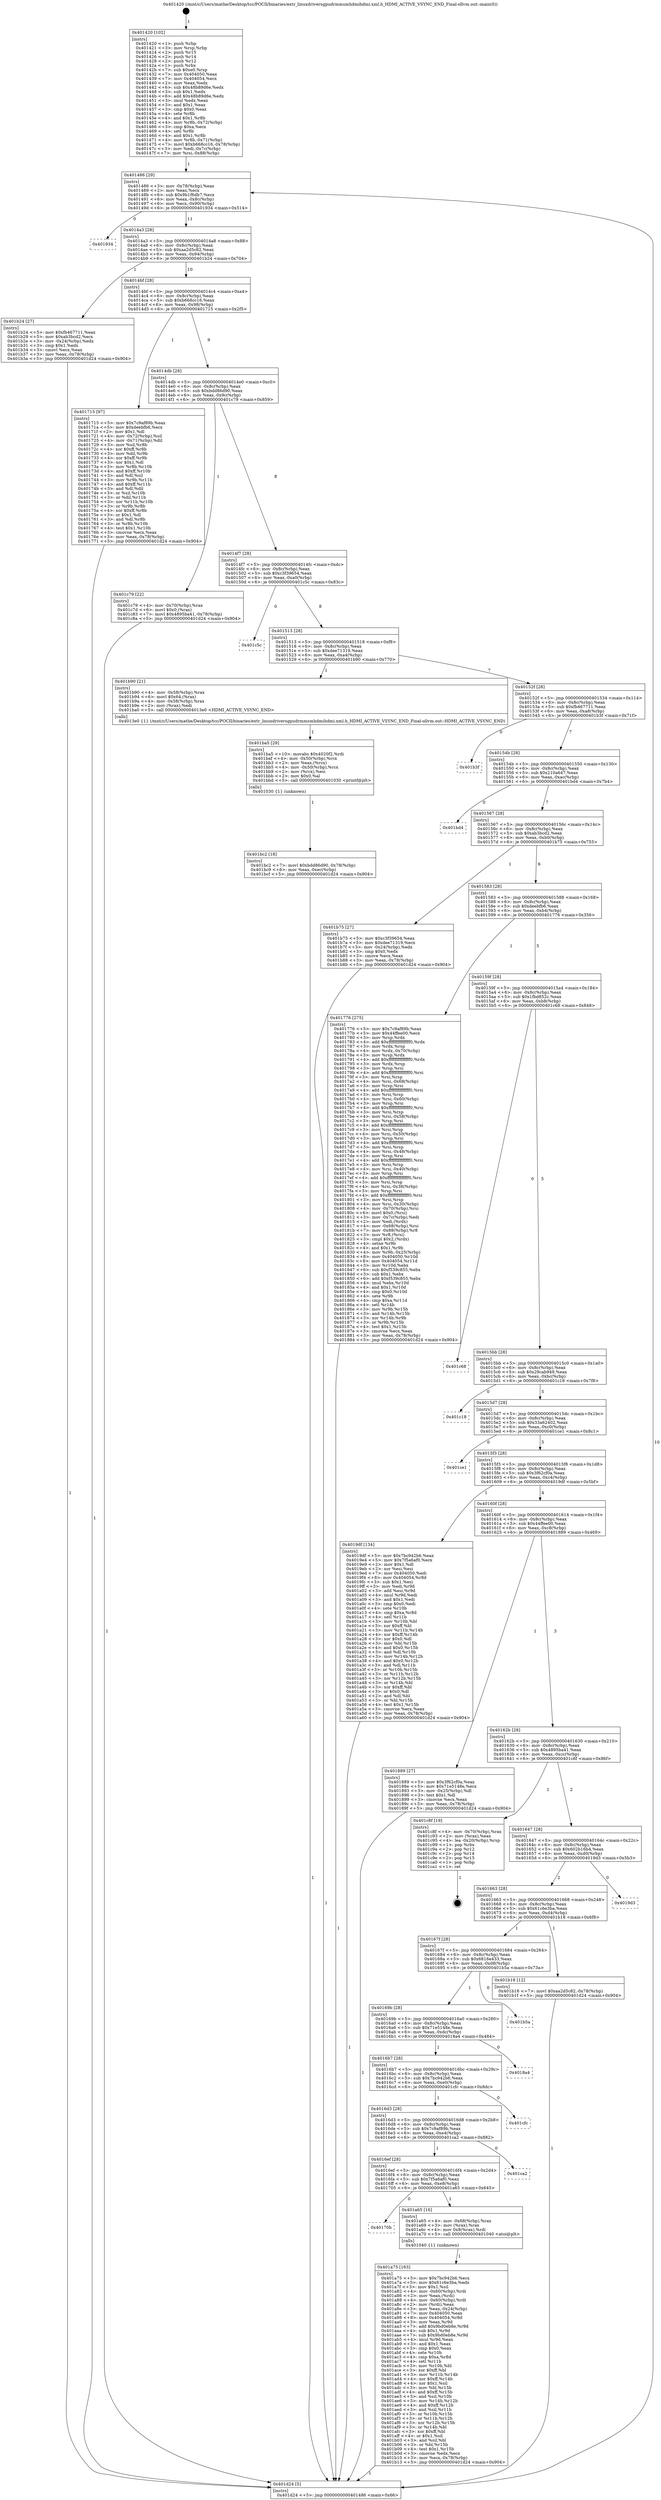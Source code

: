 digraph "0x401420" {
  label = "0x401420 (/mnt/c/Users/mathe/Desktop/tcc/POCII/binaries/extr_linuxdriversgpudrmmsmhdmihdmi.xml.h_HDMI_ACTIVE_VSYNC_END_Final-ollvm.out::main(0))"
  labelloc = "t"
  node[shape=record]

  Entry [label="",width=0.3,height=0.3,shape=circle,fillcolor=black,style=filled]
  "0x401486" [label="{
     0x401486 [29]\l
     | [instrs]\l
     &nbsp;&nbsp;0x401486 \<+3\>: mov -0x78(%rbp),%eax\l
     &nbsp;&nbsp;0x401489 \<+2\>: mov %eax,%ecx\l
     &nbsp;&nbsp;0x40148b \<+6\>: sub $0x9b1f6db7,%ecx\l
     &nbsp;&nbsp;0x401491 \<+6\>: mov %eax,-0x8c(%rbp)\l
     &nbsp;&nbsp;0x401497 \<+6\>: mov %ecx,-0x90(%rbp)\l
     &nbsp;&nbsp;0x40149d \<+6\>: je 0000000000401934 \<main+0x514\>\l
  }"]
  "0x401934" [label="{
     0x401934\l
  }", style=dashed]
  "0x4014a3" [label="{
     0x4014a3 [28]\l
     | [instrs]\l
     &nbsp;&nbsp;0x4014a3 \<+5\>: jmp 00000000004014a8 \<main+0x88\>\l
     &nbsp;&nbsp;0x4014a8 \<+6\>: mov -0x8c(%rbp),%eax\l
     &nbsp;&nbsp;0x4014ae \<+5\>: sub $0xaa2d5c82,%eax\l
     &nbsp;&nbsp;0x4014b3 \<+6\>: mov %eax,-0x94(%rbp)\l
     &nbsp;&nbsp;0x4014b9 \<+6\>: je 0000000000401b24 \<main+0x704\>\l
  }"]
  Exit [label="",width=0.3,height=0.3,shape=circle,fillcolor=black,style=filled,peripheries=2]
  "0x401b24" [label="{
     0x401b24 [27]\l
     | [instrs]\l
     &nbsp;&nbsp;0x401b24 \<+5\>: mov $0xfb467711,%eax\l
     &nbsp;&nbsp;0x401b29 \<+5\>: mov $0xab3bcd2,%ecx\l
     &nbsp;&nbsp;0x401b2e \<+3\>: mov -0x24(%rbp),%edx\l
     &nbsp;&nbsp;0x401b31 \<+3\>: cmp $0x1,%edx\l
     &nbsp;&nbsp;0x401b34 \<+3\>: cmovl %ecx,%eax\l
     &nbsp;&nbsp;0x401b37 \<+3\>: mov %eax,-0x78(%rbp)\l
     &nbsp;&nbsp;0x401b3a \<+5\>: jmp 0000000000401d24 \<main+0x904\>\l
  }"]
  "0x4014bf" [label="{
     0x4014bf [28]\l
     | [instrs]\l
     &nbsp;&nbsp;0x4014bf \<+5\>: jmp 00000000004014c4 \<main+0xa4\>\l
     &nbsp;&nbsp;0x4014c4 \<+6\>: mov -0x8c(%rbp),%eax\l
     &nbsp;&nbsp;0x4014ca \<+5\>: sub $0xb668cc16,%eax\l
     &nbsp;&nbsp;0x4014cf \<+6\>: mov %eax,-0x98(%rbp)\l
     &nbsp;&nbsp;0x4014d5 \<+6\>: je 0000000000401715 \<main+0x2f5\>\l
  }"]
  "0x401bc2" [label="{
     0x401bc2 [18]\l
     | [instrs]\l
     &nbsp;&nbsp;0x401bc2 \<+7\>: movl $0xbdd86d90,-0x78(%rbp)\l
     &nbsp;&nbsp;0x401bc9 \<+6\>: mov %eax,-0xec(%rbp)\l
     &nbsp;&nbsp;0x401bcf \<+5\>: jmp 0000000000401d24 \<main+0x904\>\l
  }"]
  "0x401715" [label="{
     0x401715 [97]\l
     | [instrs]\l
     &nbsp;&nbsp;0x401715 \<+5\>: mov $0x7c9af89b,%eax\l
     &nbsp;&nbsp;0x40171a \<+5\>: mov $0xdeebfb6,%ecx\l
     &nbsp;&nbsp;0x40171f \<+2\>: mov $0x1,%dl\l
     &nbsp;&nbsp;0x401721 \<+4\>: mov -0x72(%rbp),%sil\l
     &nbsp;&nbsp;0x401725 \<+4\>: mov -0x71(%rbp),%dil\l
     &nbsp;&nbsp;0x401729 \<+3\>: mov %sil,%r8b\l
     &nbsp;&nbsp;0x40172c \<+4\>: xor $0xff,%r8b\l
     &nbsp;&nbsp;0x401730 \<+3\>: mov %dil,%r9b\l
     &nbsp;&nbsp;0x401733 \<+4\>: xor $0xff,%r9b\l
     &nbsp;&nbsp;0x401737 \<+3\>: xor $0x1,%dl\l
     &nbsp;&nbsp;0x40173a \<+3\>: mov %r8b,%r10b\l
     &nbsp;&nbsp;0x40173d \<+4\>: and $0xff,%r10b\l
     &nbsp;&nbsp;0x401741 \<+3\>: and %dl,%sil\l
     &nbsp;&nbsp;0x401744 \<+3\>: mov %r9b,%r11b\l
     &nbsp;&nbsp;0x401747 \<+4\>: and $0xff,%r11b\l
     &nbsp;&nbsp;0x40174b \<+3\>: and %dl,%dil\l
     &nbsp;&nbsp;0x40174e \<+3\>: or %sil,%r10b\l
     &nbsp;&nbsp;0x401751 \<+3\>: or %dil,%r11b\l
     &nbsp;&nbsp;0x401754 \<+3\>: xor %r11b,%r10b\l
     &nbsp;&nbsp;0x401757 \<+3\>: or %r9b,%r8b\l
     &nbsp;&nbsp;0x40175a \<+4\>: xor $0xff,%r8b\l
     &nbsp;&nbsp;0x40175e \<+3\>: or $0x1,%dl\l
     &nbsp;&nbsp;0x401761 \<+3\>: and %dl,%r8b\l
     &nbsp;&nbsp;0x401764 \<+3\>: or %r8b,%r10b\l
     &nbsp;&nbsp;0x401767 \<+4\>: test $0x1,%r10b\l
     &nbsp;&nbsp;0x40176b \<+3\>: cmovne %ecx,%eax\l
     &nbsp;&nbsp;0x40176e \<+3\>: mov %eax,-0x78(%rbp)\l
     &nbsp;&nbsp;0x401771 \<+5\>: jmp 0000000000401d24 \<main+0x904\>\l
  }"]
  "0x4014db" [label="{
     0x4014db [28]\l
     | [instrs]\l
     &nbsp;&nbsp;0x4014db \<+5\>: jmp 00000000004014e0 \<main+0xc0\>\l
     &nbsp;&nbsp;0x4014e0 \<+6\>: mov -0x8c(%rbp),%eax\l
     &nbsp;&nbsp;0x4014e6 \<+5\>: sub $0xbdd86d90,%eax\l
     &nbsp;&nbsp;0x4014eb \<+6\>: mov %eax,-0x9c(%rbp)\l
     &nbsp;&nbsp;0x4014f1 \<+6\>: je 0000000000401c79 \<main+0x859\>\l
  }"]
  "0x401d24" [label="{
     0x401d24 [5]\l
     | [instrs]\l
     &nbsp;&nbsp;0x401d24 \<+5\>: jmp 0000000000401486 \<main+0x66\>\l
  }"]
  "0x401420" [label="{
     0x401420 [102]\l
     | [instrs]\l
     &nbsp;&nbsp;0x401420 \<+1\>: push %rbp\l
     &nbsp;&nbsp;0x401421 \<+3\>: mov %rsp,%rbp\l
     &nbsp;&nbsp;0x401424 \<+2\>: push %r15\l
     &nbsp;&nbsp;0x401426 \<+2\>: push %r14\l
     &nbsp;&nbsp;0x401428 \<+2\>: push %r12\l
     &nbsp;&nbsp;0x40142a \<+1\>: push %rbx\l
     &nbsp;&nbsp;0x40142b \<+7\>: sub $0xe0,%rsp\l
     &nbsp;&nbsp;0x401432 \<+7\>: mov 0x404050,%eax\l
     &nbsp;&nbsp;0x401439 \<+7\>: mov 0x404054,%ecx\l
     &nbsp;&nbsp;0x401440 \<+2\>: mov %eax,%edx\l
     &nbsp;&nbsp;0x401442 \<+6\>: sub $0x48b89d6e,%edx\l
     &nbsp;&nbsp;0x401448 \<+3\>: sub $0x1,%edx\l
     &nbsp;&nbsp;0x40144b \<+6\>: add $0x48b89d6e,%edx\l
     &nbsp;&nbsp;0x401451 \<+3\>: imul %edx,%eax\l
     &nbsp;&nbsp;0x401454 \<+3\>: and $0x1,%eax\l
     &nbsp;&nbsp;0x401457 \<+3\>: cmp $0x0,%eax\l
     &nbsp;&nbsp;0x40145a \<+4\>: sete %r8b\l
     &nbsp;&nbsp;0x40145e \<+4\>: and $0x1,%r8b\l
     &nbsp;&nbsp;0x401462 \<+4\>: mov %r8b,-0x72(%rbp)\l
     &nbsp;&nbsp;0x401466 \<+3\>: cmp $0xa,%ecx\l
     &nbsp;&nbsp;0x401469 \<+4\>: setl %r8b\l
     &nbsp;&nbsp;0x40146d \<+4\>: and $0x1,%r8b\l
     &nbsp;&nbsp;0x401471 \<+4\>: mov %r8b,-0x71(%rbp)\l
     &nbsp;&nbsp;0x401475 \<+7\>: movl $0xb668cc16,-0x78(%rbp)\l
     &nbsp;&nbsp;0x40147c \<+3\>: mov %edi,-0x7c(%rbp)\l
     &nbsp;&nbsp;0x40147f \<+7\>: mov %rsi,-0x88(%rbp)\l
  }"]
  "0x401ba5" [label="{
     0x401ba5 [29]\l
     | [instrs]\l
     &nbsp;&nbsp;0x401ba5 \<+10\>: movabs $0x4020f2,%rdi\l
     &nbsp;&nbsp;0x401baf \<+4\>: mov -0x50(%rbp),%rcx\l
     &nbsp;&nbsp;0x401bb3 \<+2\>: mov %eax,(%rcx)\l
     &nbsp;&nbsp;0x401bb5 \<+4\>: mov -0x50(%rbp),%rcx\l
     &nbsp;&nbsp;0x401bb9 \<+2\>: mov (%rcx),%esi\l
     &nbsp;&nbsp;0x401bbb \<+2\>: mov $0x0,%al\l
     &nbsp;&nbsp;0x401bbd \<+5\>: call 0000000000401030 \<printf@plt\>\l
     | [calls]\l
     &nbsp;&nbsp;0x401030 \{1\} (unknown)\l
  }"]
  "0x401c79" [label="{
     0x401c79 [22]\l
     | [instrs]\l
     &nbsp;&nbsp;0x401c79 \<+4\>: mov -0x70(%rbp),%rax\l
     &nbsp;&nbsp;0x401c7d \<+6\>: movl $0x0,(%rax)\l
     &nbsp;&nbsp;0x401c83 \<+7\>: movl $0x4895ba41,-0x78(%rbp)\l
     &nbsp;&nbsp;0x401c8a \<+5\>: jmp 0000000000401d24 \<main+0x904\>\l
  }"]
  "0x4014f7" [label="{
     0x4014f7 [28]\l
     | [instrs]\l
     &nbsp;&nbsp;0x4014f7 \<+5\>: jmp 00000000004014fc \<main+0xdc\>\l
     &nbsp;&nbsp;0x4014fc \<+6\>: mov -0x8c(%rbp),%eax\l
     &nbsp;&nbsp;0x401502 \<+5\>: sub $0xc3f39654,%eax\l
     &nbsp;&nbsp;0x401507 \<+6\>: mov %eax,-0xa0(%rbp)\l
     &nbsp;&nbsp;0x40150d \<+6\>: je 0000000000401c5c \<main+0x83c\>\l
  }"]
  "0x401a75" [label="{
     0x401a75 [163]\l
     | [instrs]\l
     &nbsp;&nbsp;0x401a75 \<+5\>: mov $0x7bc942b6,%ecx\l
     &nbsp;&nbsp;0x401a7a \<+5\>: mov $0x61c6e3ba,%edx\l
     &nbsp;&nbsp;0x401a7f \<+3\>: mov $0x1,%sil\l
     &nbsp;&nbsp;0x401a82 \<+4\>: mov -0x60(%rbp),%rdi\l
     &nbsp;&nbsp;0x401a86 \<+2\>: mov %eax,(%rdi)\l
     &nbsp;&nbsp;0x401a88 \<+4\>: mov -0x60(%rbp),%rdi\l
     &nbsp;&nbsp;0x401a8c \<+2\>: mov (%rdi),%eax\l
     &nbsp;&nbsp;0x401a8e \<+3\>: mov %eax,-0x24(%rbp)\l
     &nbsp;&nbsp;0x401a91 \<+7\>: mov 0x404050,%eax\l
     &nbsp;&nbsp;0x401a98 \<+8\>: mov 0x404054,%r8d\l
     &nbsp;&nbsp;0x401aa0 \<+3\>: mov %eax,%r9d\l
     &nbsp;&nbsp;0x401aa3 \<+7\>: add $0x9bd0eb8e,%r9d\l
     &nbsp;&nbsp;0x401aaa \<+4\>: sub $0x1,%r9d\l
     &nbsp;&nbsp;0x401aae \<+7\>: sub $0x9bd0eb8e,%r9d\l
     &nbsp;&nbsp;0x401ab5 \<+4\>: imul %r9d,%eax\l
     &nbsp;&nbsp;0x401ab9 \<+3\>: and $0x1,%eax\l
     &nbsp;&nbsp;0x401abc \<+3\>: cmp $0x0,%eax\l
     &nbsp;&nbsp;0x401abf \<+4\>: sete %r10b\l
     &nbsp;&nbsp;0x401ac3 \<+4\>: cmp $0xa,%r8d\l
     &nbsp;&nbsp;0x401ac7 \<+4\>: setl %r11b\l
     &nbsp;&nbsp;0x401acb \<+3\>: mov %r10b,%bl\l
     &nbsp;&nbsp;0x401ace \<+3\>: xor $0xff,%bl\l
     &nbsp;&nbsp;0x401ad1 \<+3\>: mov %r11b,%r14b\l
     &nbsp;&nbsp;0x401ad4 \<+4\>: xor $0xff,%r14b\l
     &nbsp;&nbsp;0x401ad8 \<+4\>: xor $0x1,%sil\l
     &nbsp;&nbsp;0x401adc \<+3\>: mov %bl,%r15b\l
     &nbsp;&nbsp;0x401adf \<+4\>: and $0xff,%r15b\l
     &nbsp;&nbsp;0x401ae3 \<+3\>: and %sil,%r10b\l
     &nbsp;&nbsp;0x401ae6 \<+3\>: mov %r14b,%r12b\l
     &nbsp;&nbsp;0x401ae9 \<+4\>: and $0xff,%r12b\l
     &nbsp;&nbsp;0x401aed \<+3\>: and %sil,%r11b\l
     &nbsp;&nbsp;0x401af0 \<+3\>: or %r10b,%r15b\l
     &nbsp;&nbsp;0x401af3 \<+3\>: or %r11b,%r12b\l
     &nbsp;&nbsp;0x401af6 \<+3\>: xor %r12b,%r15b\l
     &nbsp;&nbsp;0x401af9 \<+3\>: or %r14b,%bl\l
     &nbsp;&nbsp;0x401afc \<+3\>: xor $0xff,%bl\l
     &nbsp;&nbsp;0x401aff \<+4\>: or $0x1,%sil\l
     &nbsp;&nbsp;0x401b03 \<+3\>: and %sil,%bl\l
     &nbsp;&nbsp;0x401b06 \<+3\>: or %bl,%r15b\l
     &nbsp;&nbsp;0x401b09 \<+4\>: test $0x1,%r15b\l
     &nbsp;&nbsp;0x401b0d \<+3\>: cmovne %edx,%ecx\l
     &nbsp;&nbsp;0x401b10 \<+3\>: mov %ecx,-0x78(%rbp)\l
     &nbsp;&nbsp;0x401b13 \<+5\>: jmp 0000000000401d24 \<main+0x904\>\l
  }"]
  "0x401c5c" [label="{
     0x401c5c\l
  }", style=dashed]
  "0x401513" [label="{
     0x401513 [28]\l
     | [instrs]\l
     &nbsp;&nbsp;0x401513 \<+5\>: jmp 0000000000401518 \<main+0xf8\>\l
     &nbsp;&nbsp;0x401518 \<+6\>: mov -0x8c(%rbp),%eax\l
     &nbsp;&nbsp;0x40151e \<+5\>: sub $0xdee71319,%eax\l
     &nbsp;&nbsp;0x401523 \<+6\>: mov %eax,-0xa4(%rbp)\l
     &nbsp;&nbsp;0x401529 \<+6\>: je 0000000000401b90 \<main+0x770\>\l
  }"]
  "0x40170b" [label="{
     0x40170b\l
  }", style=dashed]
  "0x401b90" [label="{
     0x401b90 [21]\l
     | [instrs]\l
     &nbsp;&nbsp;0x401b90 \<+4\>: mov -0x58(%rbp),%rax\l
     &nbsp;&nbsp;0x401b94 \<+6\>: movl $0x64,(%rax)\l
     &nbsp;&nbsp;0x401b9a \<+4\>: mov -0x58(%rbp),%rax\l
     &nbsp;&nbsp;0x401b9e \<+2\>: mov (%rax),%edi\l
     &nbsp;&nbsp;0x401ba0 \<+5\>: call 00000000004013e0 \<HDMI_ACTIVE_VSYNC_END\>\l
     | [calls]\l
     &nbsp;&nbsp;0x4013e0 \{1\} (/mnt/c/Users/mathe/Desktop/tcc/POCII/binaries/extr_linuxdriversgpudrmmsmhdmihdmi.xml.h_HDMI_ACTIVE_VSYNC_END_Final-ollvm.out::HDMI_ACTIVE_VSYNC_END)\l
  }"]
  "0x40152f" [label="{
     0x40152f [28]\l
     | [instrs]\l
     &nbsp;&nbsp;0x40152f \<+5\>: jmp 0000000000401534 \<main+0x114\>\l
     &nbsp;&nbsp;0x401534 \<+6\>: mov -0x8c(%rbp),%eax\l
     &nbsp;&nbsp;0x40153a \<+5\>: sub $0xfb467711,%eax\l
     &nbsp;&nbsp;0x40153f \<+6\>: mov %eax,-0xa8(%rbp)\l
     &nbsp;&nbsp;0x401545 \<+6\>: je 0000000000401b3f \<main+0x71f\>\l
  }"]
  "0x401a65" [label="{
     0x401a65 [16]\l
     | [instrs]\l
     &nbsp;&nbsp;0x401a65 \<+4\>: mov -0x68(%rbp),%rax\l
     &nbsp;&nbsp;0x401a69 \<+3\>: mov (%rax),%rax\l
     &nbsp;&nbsp;0x401a6c \<+4\>: mov 0x8(%rax),%rdi\l
     &nbsp;&nbsp;0x401a70 \<+5\>: call 0000000000401040 \<atoi@plt\>\l
     | [calls]\l
     &nbsp;&nbsp;0x401040 \{1\} (unknown)\l
  }"]
  "0x401b3f" [label="{
     0x401b3f\l
  }", style=dashed]
  "0x40154b" [label="{
     0x40154b [28]\l
     | [instrs]\l
     &nbsp;&nbsp;0x40154b \<+5\>: jmp 0000000000401550 \<main+0x130\>\l
     &nbsp;&nbsp;0x401550 \<+6\>: mov -0x8c(%rbp),%eax\l
     &nbsp;&nbsp;0x401556 \<+5\>: sub $0x210a647,%eax\l
     &nbsp;&nbsp;0x40155b \<+6\>: mov %eax,-0xac(%rbp)\l
     &nbsp;&nbsp;0x401561 \<+6\>: je 0000000000401bd4 \<main+0x7b4\>\l
  }"]
  "0x4016ef" [label="{
     0x4016ef [28]\l
     | [instrs]\l
     &nbsp;&nbsp;0x4016ef \<+5\>: jmp 00000000004016f4 \<main+0x2d4\>\l
     &nbsp;&nbsp;0x4016f4 \<+6\>: mov -0x8c(%rbp),%eax\l
     &nbsp;&nbsp;0x4016fa \<+5\>: sub $0x7f5a6af0,%eax\l
     &nbsp;&nbsp;0x4016ff \<+6\>: mov %eax,-0xe8(%rbp)\l
     &nbsp;&nbsp;0x401705 \<+6\>: je 0000000000401a65 \<main+0x645\>\l
  }"]
  "0x401bd4" [label="{
     0x401bd4\l
  }", style=dashed]
  "0x401567" [label="{
     0x401567 [28]\l
     | [instrs]\l
     &nbsp;&nbsp;0x401567 \<+5\>: jmp 000000000040156c \<main+0x14c\>\l
     &nbsp;&nbsp;0x40156c \<+6\>: mov -0x8c(%rbp),%eax\l
     &nbsp;&nbsp;0x401572 \<+5\>: sub $0xab3bcd2,%eax\l
     &nbsp;&nbsp;0x401577 \<+6\>: mov %eax,-0xb0(%rbp)\l
     &nbsp;&nbsp;0x40157d \<+6\>: je 0000000000401b75 \<main+0x755\>\l
  }"]
  "0x401ca2" [label="{
     0x401ca2\l
  }", style=dashed]
  "0x401b75" [label="{
     0x401b75 [27]\l
     | [instrs]\l
     &nbsp;&nbsp;0x401b75 \<+5\>: mov $0xc3f39654,%eax\l
     &nbsp;&nbsp;0x401b7a \<+5\>: mov $0xdee71319,%ecx\l
     &nbsp;&nbsp;0x401b7f \<+3\>: mov -0x24(%rbp),%edx\l
     &nbsp;&nbsp;0x401b82 \<+3\>: cmp $0x0,%edx\l
     &nbsp;&nbsp;0x401b85 \<+3\>: cmove %ecx,%eax\l
     &nbsp;&nbsp;0x401b88 \<+3\>: mov %eax,-0x78(%rbp)\l
     &nbsp;&nbsp;0x401b8b \<+5\>: jmp 0000000000401d24 \<main+0x904\>\l
  }"]
  "0x401583" [label="{
     0x401583 [28]\l
     | [instrs]\l
     &nbsp;&nbsp;0x401583 \<+5\>: jmp 0000000000401588 \<main+0x168\>\l
     &nbsp;&nbsp;0x401588 \<+6\>: mov -0x8c(%rbp),%eax\l
     &nbsp;&nbsp;0x40158e \<+5\>: sub $0xdeebfb6,%eax\l
     &nbsp;&nbsp;0x401593 \<+6\>: mov %eax,-0xb4(%rbp)\l
     &nbsp;&nbsp;0x401599 \<+6\>: je 0000000000401776 \<main+0x356\>\l
  }"]
  "0x4016d3" [label="{
     0x4016d3 [28]\l
     | [instrs]\l
     &nbsp;&nbsp;0x4016d3 \<+5\>: jmp 00000000004016d8 \<main+0x2b8\>\l
     &nbsp;&nbsp;0x4016d8 \<+6\>: mov -0x8c(%rbp),%eax\l
     &nbsp;&nbsp;0x4016de \<+5\>: sub $0x7c9af89b,%eax\l
     &nbsp;&nbsp;0x4016e3 \<+6\>: mov %eax,-0xe4(%rbp)\l
     &nbsp;&nbsp;0x4016e9 \<+6\>: je 0000000000401ca2 \<main+0x882\>\l
  }"]
  "0x401776" [label="{
     0x401776 [275]\l
     | [instrs]\l
     &nbsp;&nbsp;0x401776 \<+5\>: mov $0x7c9af89b,%eax\l
     &nbsp;&nbsp;0x40177b \<+5\>: mov $0x44ffee00,%ecx\l
     &nbsp;&nbsp;0x401780 \<+3\>: mov %rsp,%rdx\l
     &nbsp;&nbsp;0x401783 \<+4\>: add $0xfffffffffffffff0,%rdx\l
     &nbsp;&nbsp;0x401787 \<+3\>: mov %rdx,%rsp\l
     &nbsp;&nbsp;0x40178a \<+4\>: mov %rdx,-0x70(%rbp)\l
     &nbsp;&nbsp;0x40178e \<+3\>: mov %rsp,%rdx\l
     &nbsp;&nbsp;0x401791 \<+4\>: add $0xfffffffffffffff0,%rdx\l
     &nbsp;&nbsp;0x401795 \<+3\>: mov %rdx,%rsp\l
     &nbsp;&nbsp;0x401798 \<+3\>: mov %rsp,%rsi\l
     &nbsp;&nbsp;0x40179b \<+4\>: add $0xfffffffffffffff0,%rsi\l
     &nbsp;&nbsp;0x40179f \<+3\>: mov %rsi,%rsp\l
     &nbsp;&nbsp;0x4017a2 \<+4\>: mov %rsi,-0x68(%rbp)\l
     &nbsp;&nbsp;0x4017a6 \<+3\>: mov %rsp,%rsi\l
     &nbsp;&nbsp;0x4017a9 \<+4\>: add $0xfffffffffffffff0,%rsi\l
     &nbsp;&nbsp;0x4017ad \<+3\>: mov %rsi,%rsp\l
     &nbsp;&nbsp;0x4017b0 \<+4\>: mov %rsi,-0x60(%rbp)\l
     &nbsp;&nbsp;0x4017b4 \<+3\>: mov %rsp,%rsi\l
     &nbsp;&nbsp;0x4017b7 \<+4\>: add $0xfffffffffffffff0,%rsi\l
     &nbsp;&nbsp;0x4017bb \<+3\>: mov %rsi,%rsp\l
     &nbsp;&nbsp;0x4017be \<+4\>: mov %rsi,-0x58(%rbp)\l
     &nbsp;&nbsp;0x4017c2 \<+3\>: mov %rsp,%rsi\l
     &nbsp;&nbsp;0x4017c5 \<+4\>: add $0xfffffffffffffff0,%rsi\l
     &nbsp;&nbsp;0x4017c9 \<+3\>: mov %rsi,%rsp\l
     &nbsp;&nbsp;0x4017cc \<+4\>: mov %rsi,-0x50(%rbp)\l
     &nbsp;&nbsp;0x4017d0 \<+3\>: mov %rsp,%rsi\l
     &nbsp;&nbsp;0x4017d3 \<+4\>: add $0xfffffffffffffff0,%rsi\l
     &nbsp;&nbsp;0x4017d7 \<+3\>: mov %rsi,%rsp\l
     &nbsp;&nbsp;0x4017da \<+4\>: mov %rsi,-0x48(%rbp)\l
     &nbsp;&nbsp;0x4017de \<+3\>: mov %rsp,%rsi\l
     &nbsp;&nbsp;0x4017e1 \<+4\>: add $0xfffffffffffffff0,%rsi\l
     &nbsp;&nbsp;0x4017e5 \<+3\>: mov %rsi,%rsp\l
     &nbsp;&nbsp;0x4017e8 \<+4\>: mov %rsi,-0x40(%rbp)\l
     &nbsp;&nbsp;0x4017ec \<+3\>: mov %rsp,%rsi\l
     &nbsp;&nbsp;0x4017ef \<+4\>: add $0xfffffffffffffff0,%rsi\l
     &nbsp;&nbsp;0x4017f3 \<+3\>: mov %rsi,%rsp\l
     &nbsp;&nbsp;0x4017f6 \<+4\>: mov %rsi,-0x38(%rbp)\l
     &nbsp;&nbsp;0x4017fa \<+3\>: mov %rsp,%rsi\l
     &nbsp;&nbsp;0x4017fd \<+4\>: add $0xfffffffffffffff0,%rsi\l
     &nbsp;&nbsp;0x401801 \<+3\>: mov %rsi,%rsp\l
     &nbsp;&nbsp;0x401804 \<+4\>: mov %rsi,-0x30(%rbp)\l
     &nbsp;&nbsp;0x401808 \<+4\>: mov -0x70(%rbp),%rsi\l
     &nbsp;&nbsp;0x40180c \<+6\>: movl $0x0,(%rsi)\l
     &nbsp;&nbsp;0x401812 \<+3\>: mov -0x7c(%rbp),%edi\l
     &nbsp;&nbsp;0x401815 \<+2\>: mov %edi,(%rdx)\l
     &nbsp;&nbsp;0x401817 \<+4\>: mov -0x68(%rbp),%rsi\l
     &nbsp;&nbsp;0x40181b \<+7\>: mov -0x88(%rbp),%r8\l
     &nbsp;&nbsp;0x401822 \<+3\>: mov %r8,(%rsi)\l
     &nbsp;&nbsp;0x401825 \<+3\>: cmpl $0x2,(%rdx)\l
     &nbsp;&nbsp;0x401828 \<+4\>: setne %r9b\l
     &nbsp;&nbsp;0x40182c \<+4\>: and $0x1,%r9b\l
     &nbsp;&nbsp;0x401830 \<+4\>: mov %r9b,-0x25(%rbp)\l
     &nbsp;&nbsp;0x401834 \<+8\>: mov 0x404050,%r10d\l
     &nbsp;&nbsp;0x40183c \<+8\>: mov 0x404054,%r11d\l
     &nbsp;&nbsp;0x401844 \<+3\>: mov %r10d,%ebx\l
     &nbsp;&nbsp;0x401847 \<+6\>: sub $0xf539c855,%ebx\l
     &nbsp;&nbsp;0x40184d \<+3\>: sub $0x1,%ebx\l
     &nbsp;&nbsp;0x401850 \<+6\>: add $0xf539c855,%ebx\l
     &nbsp;&nbsp;0x401856 \<+4\>: imul %ebx,%r10d\l
     &nbsp;&nbsp;0x40185a \<+4\>: and $0x1,%r10d\l
     &nbsp;&nbsp;0x40185e \<+4\>: cmp $0x0,%r10d\l
     &nbsp;&nbsp;0x401862 \<+4\>: sete %r9b\l
     &nbsp;&nbsp;0x401866 \<+4\>: cmp $0xa,%r11d\l
     &nbsp;&nbsp;0x40186a \<+4\>: setl %r14b\l
     &nbsp;&nbsp;0x40186e \<+3\>: mov %r9b,%r15b\l
     &nbsp;&nbsp;0x401871 \<+3\>: and %r14b,%r15b\l
     &nbsp;&nbsp;0x401874 \<+3\>: xor %r14b,%r9b\l
     &nbsp;&nbsp;0x401877 \<+3\>: or %r9b,%r15b\l
     &nbsp;&nbsp;0x40187a \<+4\>: test $0x1,%r15b\l
     &nbsp;&nbsp;0x40187e \<+3\>: cmovne %ecx,%eax\l
     &nbsp;&nbsp;0x401881 \<+3\>: mov %eax,-0x78(%rbp)\l
     &nbsp;&nbsp;0x401884 \<+5\>: jmp 0000000000401d24 \<main+0x904\>\l
  }"]
  "0x40159f" [label="{
     0x40159f [28]\l
     | [instrs]\l
     &nbsp;&nbsp;0x40159f \<+5\>: jmp 00000000004015a4 \<main+0x184\>\l
     &nbsp;&nbsp;0x4015a4 \<+6\>: mov -0x8c(%rbp),%eax\l
     &nbsp;&nbsp;0x4015aa \<+5\>: sub $0x1fbd852c,%eax\l
     &nbsp;&nbsp;0x4015af \<+6\>: mov %eax,-0xb8(%rbp)\l
     &nbsp;&nbsp;0x4015b5 \<+6\>: je 0000000000401c68 \<main+0x848\>\l
  }"]
  "0x401cfc" [label="{
     0x401cfc\l
  }", style=dashed]
  "0x4016b7" [label="{
     0x4016b7 [28]\l
     | [instrs]\l
     &nbsp;&nbsp;0x4016b7 \<+5\>: jmp 00000000004016bc \<main+0x29c\>\l
     &nbsp;&nbsp;0x4016bc \<+6\>: mov -0x8c(%rbp),%eax\l
     &nbsp;&nbsp;0x4016c2 \<+5\>: sub $0x7bc942b6,%eax\l
     &nbsp;&nbsp;0x4016c7 \<+6\>: mov %eax,-0xe0(%rbp)\l
     &nbsp;&nbsp;0x4016cd \<+6\>: je 0000000000401cfc \<main+0x8dc\>\l
  }"]
  "0x401c68" [label="{
     0x401c68\l
  }", style=dashed]
  "0x4015bb" [label="{
     0x4015bb [28]\l
     | [instrs]\l
     &nbsp;&nbsp;0x4015bb \<+5\>: jmp 00000000004015c0 \<main+0x1a0\>\l
     &nbsp;&nbsp;0x4015c0 \<+6\>: mov -0x8c(%rbp),%eax\l
     &nbsp;&nbsp;0x4015c6 \<+5\>: sub $0x29cab949,%eax\l
     &nbsp;&nbsp;0x4015cb \<+6\>: mov %eax,-0xbc(%rbp)\l
     &nbsp;&nbsp;0x4015d1 \<+6\>: je 0000000000401c18 \<main+0x7f8\>\l
  }"]
  "0x4018a4" [label="{
     0x4018a4\l
  }", style=dashed]
  "0x401c18" [label="{
     0x401c18\l
  }", style=dashed]
  "0x4015d7" [label="{
     0x4015d7 [28]\l
     | [instrs]\l
     &nbsp;&nbsp;0x4015d7 \<+5\>: jmp 00000000004015dc \<main+0x1bc\>\l
     &nbsp;&nbsp;0x4015dc \<+6\>: mov -0x8c(%rbp),%eax\l
     &nbsp;&nbsp;0x4015e2 \<+5\>: sub $0x33a62402,%eax\l
     &nbsp;&nbsp;0x4015e7 \<+6\>: mov %eax,-0xc0(%rbp)\l
     &nbsp;&nbsp;0x4015ed \<+6\>: je 0000000000401ce1 \<main+0x8c1\>\l
  }"]
  "0x40169b" [label="{
     0x40169b [28]\l
     | [instrs]\l
     &nbsp;&nbsp;0x40169b \<+5\>: jmp 00000000004016a0 \<main+0x280\>\l
     &nbsp;&nbsp;0x4016a0 \<+6\>: mov -0x8c(%rbp),%eax\l
     &nbsp;&nbsp;0x4016a6 \<+5\>: sub $0x71e5148e,%eax\l
     &nbsp;&nbsp;0x4016ab \<+6\>: mov %eax,-0xdc(%rbp)\l
     &nbsp;&nbsp;0x4016b1 \<+6\>: je 00000000004018a4 \<main+0x484\>\l
  }"]
  "0x401ce1" [label="{
     0x401ce1\l
  }", style=dashed]
  "0x4015f3" [label="{
     0x4015f3 [28]\l
     | [instrs]\l
     &nbsp;&nbsp;0x4015f3 \<+5\>: jmp 00000000004015f8 \<main+0x1d8\>\l
     &nbsp;&nbsp;0x4015f8 \<+6\>: mov -0x8c(%rbp),%eax\l
     &nbsp;&nbsp;0x4015fe \<+5\>: sub $0x3f62cf0a,%eax\l
     &nbsp;&nbsp;0x401603 \<+6\>: mov %eax,-0xc4(%rbp)\l
     &nbsp;&nbsp;0x401609 \<+6\>: je 00000000004019df \<main+0x5bf\>\l
  }"]
  "0x401b5a" [label="{
     0x401b5a\l
  }", style=dashed]
  "0x4019df" [label="{
     0x4019df [134]\l
     | [instrs]\l
     &nbsp;&nbsp;0x4019df \<+5\>: mov $0x7bc942b6,%eax\l
     &nbsp;&nbsp;0x4019e4 \<+5\>: mov $0x7f5a6af0,%ecx\l
     &nbsp;&nbsp;0x4019e9 \<+2\>: mov $0x1,%dl\l
     &nbsp;&nbsp;0x4019eb \<+2\>: xor %esi,%esi\l
     &nbsp;&nbsp;0x4019ed \<+7\>: mov 0x404050,%edi\l
     &nbsp;&nbsp;0x4019f4 \<+8\>: mov 0x404054,%r8d\l
     &nbsp;&nbsp;0x4019fc \<+3\>: sub $0x1,%esi\l
     &nbsp;&nbsp;0x4019ff \<+3\>: mov %edi,%r9d\l
     &nbsp;&nbsp;0x401a02 \<+3\>: add %esi,%r9d\l
     &nbsp;&nbsp;0x401a05 \<+4\>: imul %r9d,%edi\l
     &nbsp;&nbsp;0x401a09 \<+3\>: and $0x1,%edi\l
     &nbsp;&nbsp;0x401a0c \<+3\>: cmp $0x0,%edi\l
     &nbsp;&nbsp;0x401a0f \<+4\>: sete %r10b\l
     &nbsp;&nbsp;0x401a13 \<+4\>: cmp $0xa,%r8d\l
     &nbsp;&nbsp;0x401a17 \<+4\>: setl %r11b\l
     &nbsp;&nbsp;0x401a1b \<+3\>: mov %r10b,%bl\l
     &nbsp;&nbsp;0x401a1e \<+3\>: xor $0xff,%bl\l
     &nbsp;&nbsp;0x401a21 \<+3\>: mov %r11b,%r14b\l
     &nbsp;&nbsp;0x401a24 \<+4\>: xor $0xff,%r14b\l
     &nbsp;&nbsp;0x401a28 \<+3\>: xor $0x0,%dl\l
     &nbsp;&nbsp;0x401a2b \<+3\>: mov %bl,%r15b\l
     &nbsp;&nbsp;0x401a2e \<+4\>: and $0x0,%r15b\l
     &nbsp;&nbsp;0x401a32 \<+3\>: and %dl,%r10b\l
     &nbsp;&nbsp;0x401a35 \<+3\>: mov %r14b,%r12b\l
     &nbsp;&nbsp;0x401a38 \<+4\>: and $0x0,%r12b\l
     &nbsp;&nbsp;0x401a3c \<+3\>: and %dl,%r11b\l
     &nbsp;&nbsp;0x401a3f \<+3\>: or %r10b,%r15b\l
     &nbsp;&nbsp;0x401a42 \<+3\>: or %r11b,%r12b\l
     &nbsp;&nbsp;0x401a45 \<+3\>: xor %r12b,%r15b\l
     &nbsp;&nbsp;0x401a48 \<+3\>: or %r14b,%bl\l
     &nbsp;&nbsp;0x401a4b \<+3\>: xor $0xff,%bl\l
     &nbsp;&nbsp;0x401a4e \<+3\>: or $0x0,%dl\l
     &nbsp;&nbsp;0x401a51 \<+2\>: and %dl,%bl\l
     &nbsp;&nbsp;0x401a53 \<+3\>: or %bl,%r15b\l
     &nbsp;&nbsp;0x401a56 \<+4\>: test $0x1,%r15b\l
     &nbsp;&nbsp;0x401a5a \<+3\>: cmovne %ecx,%eax\l
     &nbsp;&nbsp;0x401a5d \<+3\>: mov %eax,-0x78(%rbp)\l
     &nbsp;&nbsp;0x401a60 \<+5\>: jmp 0000000000401d24 \<main+0x904\>\l
  }"]
  "0x40160f" [label="{
     0x40160f [28]\l
     | [instrs]\l
     &nbsp;&nbsp;0x40160f \<+5\>: jmp 0000000000401614 \<main+0x1f4\>\l
     &nbsp;&nbsp;0x401614 \<+6\>: mov -0x8c(%rbp),%eax\l
     &nbsp;&nbsp;0x40161a \<+5\>: sub $0x44ffee00,%eax\l
     &nbsp;&nbsp;0x40161f \<+6\>: mov %eax,-0xc8(%rbp)\l
     &nbsp;&nbsp;0x401625 \<+6\>: je 0000000000401889 \<main+0x469\>\l
  }"]
  "0x40167f" [label="{
     0x40167f [28]\l
     | [instrs]\l
     &nbsp;&nbsp;0x40167f \<+5\>: jmp 0000000000401684 \<main+0x264\>\l
     &nbsp;&nbsp;0x401684 \<+6\>: mov -0x8c(%rbp),%eax\l
     &nbsp;&nbsp;0x40168a \<+5\>: sub $0x6816e433,%eax\l
     &nbsp;&nbsp;0x40168f \<+6\>: mov %eax,-0xd8(%rbp)\l
     &nbsp;&nbsp;0x401695 \<+6\>: je 0000000000401b5a \<main+0x73a\>\l
  }"]
  "0x401889" [label="{
     0x401889 [27]\l
     | [instrs]\l
     &nbsp;&nbsp;0x401889 \<+5\>: mov $0x3f62cf0a,%eax\l
     &nbsp;&nbsp;0x40188e \<+5\>: mov $0x71e5148e,%ecx\l
     &nbsp;&nbsp;0x401893 \<+3\>: mov -0x25(%rbp),%dl\l
     &nbsp;&nbsp;0x401896 \<+3\>: test $0x1,%dl\l
     &nbsp;&nbsp;0x401899 \<+3\>: cmovne %ecx,%eax\l
     &nbsp;&nbsp;0x40189c \<+3\>: mov %eax,-0x78(%rbp)\l
     &nbsp;&nbsp;0x40189f \<+5\>: jmp 0000000000401d24 \<main+0x904\>\l
  }"]
  "0x40162b" [label="{
     0x40162b [28]\l
     | [instrs]\l
     &nbsp;&nbsp;0x40162b \<+5\>: jmp 0000000000401630 \<main+0x210\>\l
     &nbsp;&nbsp;0x401630 \<+6\>: mov -0x8c(%rbp),%eax\l
     &nbsp;&nbsp;0x401636 \<+5\>: sub $0x4895ba41,%eax\l
     &nbsp;&nbsp;0x40163b \<+6\>: mov %eax,-0xcc(%rbp)\l
     &nbsp;&nbsp;0x401641 \<+6\>: je 0000000000401c8f \<main+0x86f\>\l
  }"]
  "0x401b18" [label="{
     0x401b18 [12]\l
     | [instrs]\l
     &nbsp;&nbsp;0x401b18 \<+7\>: movl $0xaa2d5c82,-0x78(%rbp)\l
     &nbsp;&nbsp;0x401b1f \<+5\>: jmp 0000000000401d24 \<main+0x904\>\l
  }"]
  "0x401c8f" [label="{
     0x401c8f [19]\l
     | [instrs]\l
     &nbsp;&nbsp;0x401c8f \<+4\>: mov -0x70(%rbp),%rax\l
     &nbsp;&nbsp;0x401c93 \<+2\>: mov (%rax),%eax\l
     &nbsp;&nbsp;0x401c95 \<+4\>: lea -0x20(%rbp),%rsp\l
     &nbsp;&nbsp;0x401c99 \<+1\>: pop %rbx\l
     &nbsp;&nbsp;0x401c9a \<+2\>: pop %r12\l
     &nbsp;&nbsp;0x401c9c \<+2\>: pop %r14\l
     &nbsp;&nbsp;0x401c9e \<+2\>: pop %r15\l
     &nbsp;&nbsp;0x401ca0 \<+1\>: pop %rbp\l
     &nbsp;&nbsp;0x401ca1 \<+1\>: ret\l
  }"]
  "0x401647" [label="{
     0x401647 [28]\l
     | [instrs]\l
     &nbsp;&nbsp;0x401647 \<+5\>: jmp 000000000040164c \<main+0x22c\>\l
     &nbsp;&nbsp;0x40164c \<+6\>: mov -0x8c(%rbp),%eax\l
     &nbsp;&nbsp;0x401652 \<+5\>: sub $0x602b16b4,%eax\l
     &nbsp;&nbsp;0x401657 \<+6\>: mov %eax,-0xd0(%rbp)\l
     &nbsp;&nbsp;0x40165d \<+6\>: je 00000000004019d3 \<main+0x5b3\>\l
  }"]
  "0x401663" [label="{
     0x401663 [28]\l
     | [instrs]\l
     &nbsp;&nbsp;0x401663 \<+5\>: jmp 0000000000401668 \<main+0x248\>\l
     &nbsp;&nbsp;0x401668 \<+6\>: mov -0x8c(%rbp),%eax\l
     &nbsp;&nbsp;0x40166e \<+5\>: sub $0x61c6e3ba,%eax\l
     &nbsp;&nbsp;0x401673 \<+6\>: mov %eax,-0xd4(%rbp)\l
     &nbsp;&nbsp;0x401679 \<+6\>: je 0000000000401b18 \<main+0x6f8\>\l
  }"]
  "0x4019d3" [label="{
     0x4019d3\l
  }", style=dashed]
  Entry -> "0x401420" [label=" 1"]
  "0x401486" -> "0x401934" [label=" 0"]
  "0x401486" -> "0x4014a3" [label=" 11"]
  "0x401c8f" -> Exit [label=" 1"]
  "0x4014a3" -> "0x401b24" [label=" 1"]
  "0x4014a3" -> "0x4014bf" [label=" 10"]
  "0x401c79" -> "0x401d24" [label=" 1"]
  "0x4014bf" -> "0x401715" [label=" 1"]
  "0x4014bf" -> "0x4014db" [label=" 9"]
  "0x401715" -> "0x401d24" [label=" 1"]
  "0x401420" -> "0x401486" [label=" 1"]
  "0x401d24" -> "0x401486" [label=" 10"]
  "0x401bc2" -> "0x401d24" [label=" 1"]
  "0x4014db" -> "0x401c79" [label=" 1"]
  "0x4014db" -> "0x4014f7" [label=" 8"]
  "0x401ba5" -> "0x401bc2" [label=" 1"]
  "0x4014f7" -> "0x401c5c" [label=" 0"]
  "0x4014f7" -> "0x401513" [label=" 8"]
  "0x401b90" -> "0x401ba5" [label=" 1"]
  "0x401513" -> "0x401b90" [label=" 1"]
  "0x401513" -> "0x40152f" [label=" 7"]
  "0x401b75" -> "0x401d24" [label=" 1"]
  "0x40152f" -> "0x401b3f" [label=" 0"]
  "0x40152f" -> "0x40154b" [label=" 7"]
  "0x401b24" -> "0x401d24" [label=" 1"]
  "0x40154b" -> "0x401bd4" [label=" 0"]
  "0x40154b" -> "0x401567" [label=" 7"]
  "0x401a75" -> "0x401d24" [label=" 1"]
  "0x401567" -> "0x401b75" [label=" 1"]
  "0x401567" -> "0x401583" [label=" 6"]
  "0x401a65" -> "0x401a75" [label=" 1"]
  "0x401583" -> "0x401776" [label=" 1"]
  "0x401583" -> "0x40159f" [label=" 5"]
  "0x4016ef" -> "0x401a65" [label=" 1"]
  "0x401776" -> "0x401d24" [label=" 1"]
  "0x401b18" -> "0x401d24" [label=" 1"]
  "0x40159f" -> "0x401c68" [label=" 0"]
  "0x40159f" -> "0x4015bb" [label=" 5"]
  "0x4016d3" -> "0x401ca2" [label=" 0"]
  "0x4015bb" -> "0x401c18" [label=" 0"]
  "0x4015bb" -> "0x4015d7" [label=" 5"]
  "0x4016ef" -> "0x40170b" [label=" 0"]
  "0x4015d7" -> "0x401ce1" [label=" 0"]
  "0x4015d7" -> "0x4015f3" [label=" 5"]
  "0x4016b7" -> "0x401cfc" [label=" 0"]
  "0x4015f3" -> "0x4019df" [label=" 1"]
  "0x4015f3" -> "0x40160f" [label=" 4"]
  "0x4016d3" -> "0x4016ef" [label=" 1"]
  "0x40160f" -> "0x401889" [label=" 1"]
  "0x40160f" -> "0x40162b" [label=" 3"]
  "0x401889" -> "0x401d24" [label=" 1"]
  "0x4019df" -> "0x401d24" [label=" 1"]
  "0x40169b" -> "0x4018a4" [label=" 0"]
  "0x40162b" -> "0x401c8f" [label=" 1"]
  "0x40162b" -> "0x401647" [label=" 2"]
  "0x4016b7" -> "0x4016d3" [label=" 1"]
  "0x401647" -> "0x4019d3" [label=" 0"]
  "0x401647" -> "0x401663" [label=" 2"]
  "0x40167f" -> "0x40169b" [label=" 1"]
  "0x401663" -> "0x401b18" [label=" 1"]
  "0x401663" -> "0x40167f" [label=" 1"]
  "0x40169b" -> "0x4016b7" [label=" 1"]
  "0x40167f" -> "0x401b5a" [label=" 0"]
}
